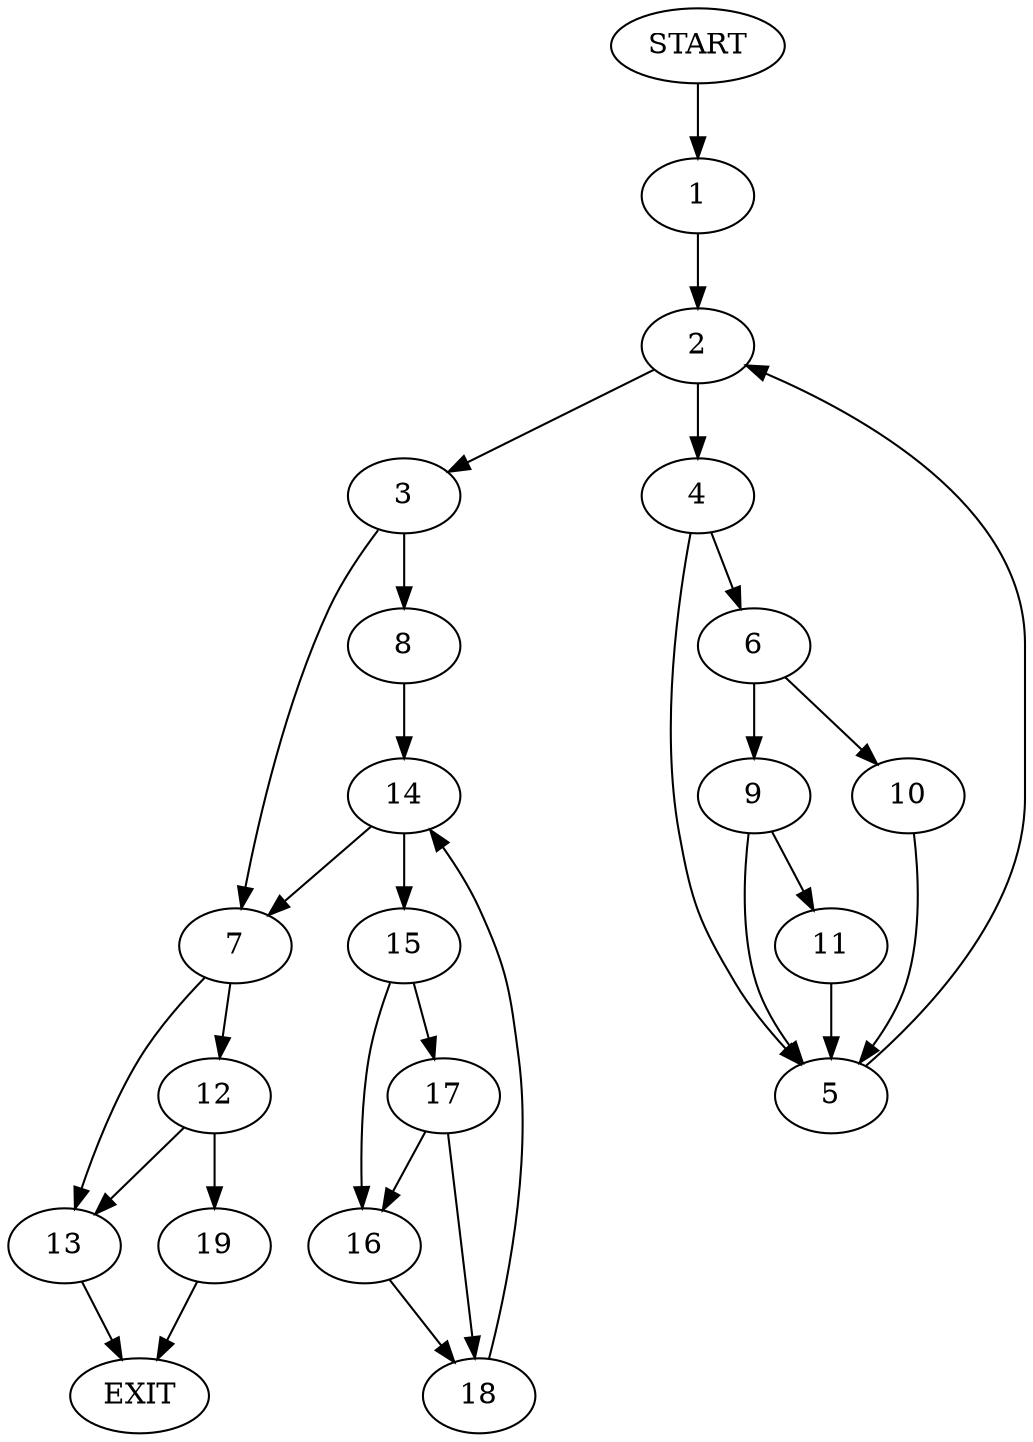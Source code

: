 digraph {
0 [label="START"]
20 [label="EXIT"]
0 -> 1
1 -> 2
2 -> 3
2 -> 4
4 -> 5
4 -> 6
3 -> 7
3 -> 8
5 -> 2
6 -> 9
6 -> 10
9 -> 5
9 -> 11
10 -> 5
11 -> 5
7 -> 12
7 -> 13
8 -> 14
14 -> 15
14 -> 7
15 -> 16
15 -> 17
16 -> 18
17 -> 16
17 -> 18
18 -> 14
13 -> 20
12 -> 13
12 -> 19
19 -> 20
}
